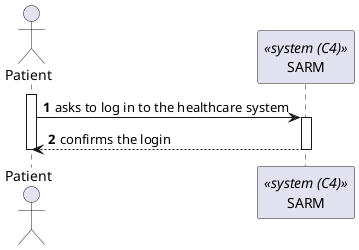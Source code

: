 @startuml process-view
autonumber

actor "Patient" as Patient
participant SARM as "SARM" <<system (C4)>>

activate Patient

    Patient -> SARM : asks to log in to the healthcare system
    
    activate SARM

        SARM --> Patient : confirms the login

    deactivate SARM

deactivate Patient

@enduml